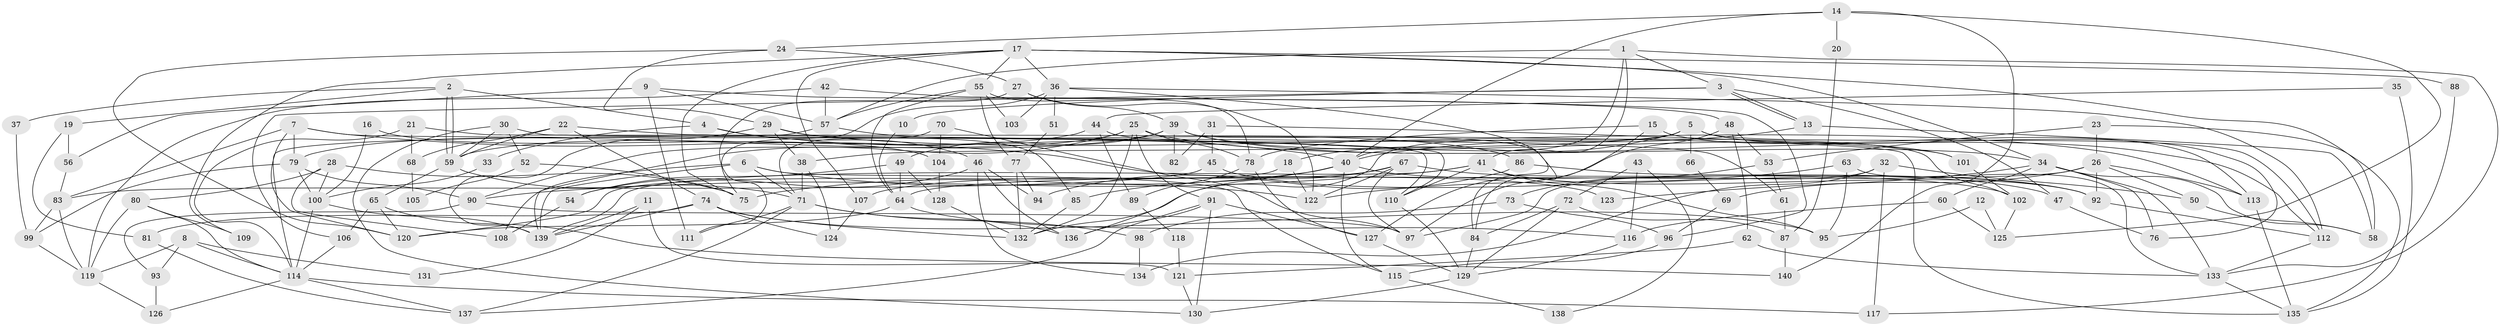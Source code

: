 // coarse degree distribution, {13: 0.07142857142857142, 6: 0.07142857142857142, 7: 0.07142857142857142, 9: 0.023809523809523808, 15: 0.023809523809523808, 5: 0.11904761904761904, 11: 0.023809523809523808, 2: 0.09523809523809523, 10: 0.07142857142857142, 8: 0.07142857142857142, 3: 0.19047619047619047, 18: 0.023809523809523808, 14: 0.023809523809523808, 12: 0.023809523809523808, 4: 0.09523809523809523}
// Generated by graph-tools (version 1.1) at 2025/18/03/04/25 18:18:56]
// undirected, 140 vertices, 280 edges
graph export_dot {
graph [start="1"]
  node [color=gray90,style=filled];
  1;
  2;
  3;
  4;
  5;
  6;
  7;
  8;
  9;
  10;
  11;
  12;
  13;
  14;
  15;
  16;
  17;
  18;
  19;
  20;
  21;
  22;
  23;
  24;
  25;
  26;
  27;
  28;
  29;
  30;
  31;
  32;
  33;
  34;
  35;
  36;
  37;
  38;
  39;
  40;
  41;
  42;
  43;
  44;
  45;
  46;
  47;
  48;
  49;
  50;
  51;
  52;
  53;
  54;
  55;
  56;
  57;
  58;
  59;
  60;
  61;
  62;
  63;
  64;
  65;
  66;
  67;
  68;
  69;
  70;
  71;
  72;
  73;
  74;
  75;
  76;
  77;
  78;
  79;
  80;
  81;
  82;
  83;
  84;
  85;
  86;
  87;
  88;
  89;
  90;
  91;
  92;
  93;
  94;
  95;
  96;
  97;
  98;
  99;
  100;
  101;
  102;
  103;
  104;
  105;
  106;
  107;
  108;
  109;
  110;
  111;
  112;
  113;
  114;
  115;
  116;
  117;
  118;
  119;
  120;
  121;
  122;
  123;
  124;
  125;
  126;
  127;
  128;
  129;
  130;
  131;
  132;
  133;
  134;
  135;
  136;
  137;
  138;
  139;
  140;
  1 -- 40;
  1 -- 57;
  1 -- 3;
  1 -- 41;
  1 -- 117;
  2 -- 4;
  2 -- 59;
  2 -- 59;
  2 -- 19;
  2 -- 37;
  3 -- 13;
  3 -- 13;
  3 -- 10;
  3 -- 47;
  3 -- 106;
  4 -- 46;
  4 -- 40;
  4 -- 33;
  5 -- 112;
  5 -- 76;
  5 -- 18;
  5 -- 38;
  5 -- 66;
  5 -- 136;
  6 -- 71;
  6 -- 139;
  6 -- 108;
  6 -- 115;
  6 -- 122;
  7 -- 120;
  7 -- 79;
  7 -- 61;
  7 -- 83;
  7 -- 123;
  8 -- 119;
  8 -- 114;
  8 -- 93;
  8 -- 131;
  9 -- 56;
  9 -- 57;
  9 -- 48;
  9 -- 111;
  10 -- 64;
  11 -- 139;
  11 -- 121;
  11 -- 131;
  12 -- 125;
  12 -- 95;
  13 -- 40;
  13 -- 58;
  14 -- 40;
  14 -- 24;
  14 -- 20;
  14 -- 125;
  14 -- 140;
  15 -- 84;
  15 -- 113;
  15 -- 78;
  16 -- 100;
  16 -- 104;
  17 -- 36;
  17 -- 34;
  17 -- 55;
  17 -- 58;
  17 -- 75;
  17 -- 88;
  17 -- 107;
  17 -- 109;
  18 -- 120;
  18 -- 122;
  19 -- 81;
  19 -- 56;
  20 -- 87;
  21 -- 135;
  21 -- 114;
  21 -- 68;
  22 -- 110;
  22 -- 59;
  22 -- 68;
  22 -- 74;
  23 -- 135;
  23 -- 26;
  23 -- 53;
  24 -- 120;
  24 -- 29;
  24 -- 27;
  25 -- 91;
  25 -- 78;
  25 -- 34;
  25 -- 90;
  25 -- 132;
  25 -- 139;
  26 -- 64;
  26 -- 92;
  26 -- 50;
  26 -- 69;
  26 -- 113;
  27 -- 122;
  27 -- 39;
  27 -- 111;
  28 -- 75;
  28 -- 100;
  28 -- 80;
  28 -- 108;
  29 -- 38;
  29 -- 139;
  29 -- 85;
  29 -- 113;
  30 -- 110;
  30 -- 59;
  30 -- 52;
  30 -- 130;
  31 -- 101;
  31 -- 45;
  31 -- 82;
  32 -- 97;
  32 -- 50;
  32 -- 117;
  32 -- 134;
  33 -- 100;
  34 -- 58;
  34 -- 60;
  34 -- 76;
  34 -- 123;
  34 -- 133;
  35 -- 135;
  35 -- 44;
  36 -- 75;
  36 -- 127;
  36 -- 51;
  36 -- 103;
  36 -- 112;
  37 -- 99;
  38 -- 124;
  38 -- 71;
  39 -- 79;
  39 -- 49;
  39 -- 82;
  39 -- 84;
  39 -- 101;
  39 -- 112;
  40 -- 85;
  40 -- 115;
  40 -- 47;
  40 -- 75;
  41 -- 139;
  41 -- 90;
  41 -- 92;
  41 -- 95;
  41 -- 110;
  42 -- 119;
  42 -- 57;
  42 -- 96;
  43 -- 116;
  43 -- 72;
  43 -- 138;
  44 -- 59;
  44 -- 102;
  44 -- 89;
  45 -- 83;
  45 -- 92;
  46 -- 136;
  46 -- 94;
  46 -- 54;
  46 -- 134;
  47 -- 76;
  48 -- 97;
  48 -- 53;
  48 -- 62;
  49 -- 54;
  49 -- 64;
  49 -- 128;
  50 -- 58;
  51 -- 77;
  52 -- 75;
  52 -- 105;
  53 -- 61;
  53 -- 73;
  54 -- 108;
  55 -- 78;
  55 -- 57;
  55 -- 64;
  55 -- 77;
  55 -- 103;
  56 -- 83;
  57 -- 114;
  57 -- 86;
  59 -- 71;
  59 -- 65;
  60 -- 116;
  60 -- 125;
  61 -- 87;
  62 -- 133;
  62 -- 121;
  63 -- 133;
  63 -- 122;
  63 -- 95;
  64 -- 116;
  64 -- 120;
  65 -- 106;
  65 -- 120;
  65 -- 140;
  66 -- 69;
  67 -- 132;
  67 -- 122;
  67 -- 97;
  67 -- 102;
  67 -- 107;
  68 -- 105;
  69 -- 96;
  70 -- 97;
  70 -- 71;
  70 -- 104;
  71 -- 111;
  71 -- 98;
  71 -- 136;
  71 -- 137;
  72 -- 87;
  72 -- 129;
  72 -- 84;
  73 -- 98;
  73 -- 96;
  74 -- 95;
  74 -- 81;
  74 -- 124;
  74 -- 132;
  74 -- 139;
  77 -- 132;
  77 -- 94;
  78 -- 127;
  78 -- 89;
  79 -- 90;
  79 -- 100;
  79 -- 99;
  80 -- 119;
  80 -- 109;
  80 -- 114;
  81 -- 137;
  83 -- 99;
  83 -- 119;
  84 -- 129;
  85 -- 132;
  86 -- 92;
  86 -- 94;
  87 -- 140;
  88 -- 133;
  89 -- 118;
  90 -- 93;
  90 -- 97;
  91 -- 136;
  91 -- 137;
  91 -- 127;
  91 -- 130;
  92 -- 112;
  93 -- 126;
  96 -- 115;
  98 -- 134;
  99 -- 119;
  100 -- 139;
  100 -- 114;
  101 -- 102;
  102 -- 125;
  104 -- 128;
  106 -- 114;
  107 -- 124;
  110 -- 129;
  112 -- 133;
  113 -- 135;
  114 -- 117;
  114 -- 126;
  114 -- 137;
  115 -- 138;
  116 -- 129;
  118 -- 121;
  119 -- 126;
  121 -- 130;
  127 -- 129;
  128 -- 132;
  129 -- 130;
  133 -- 135;
}
